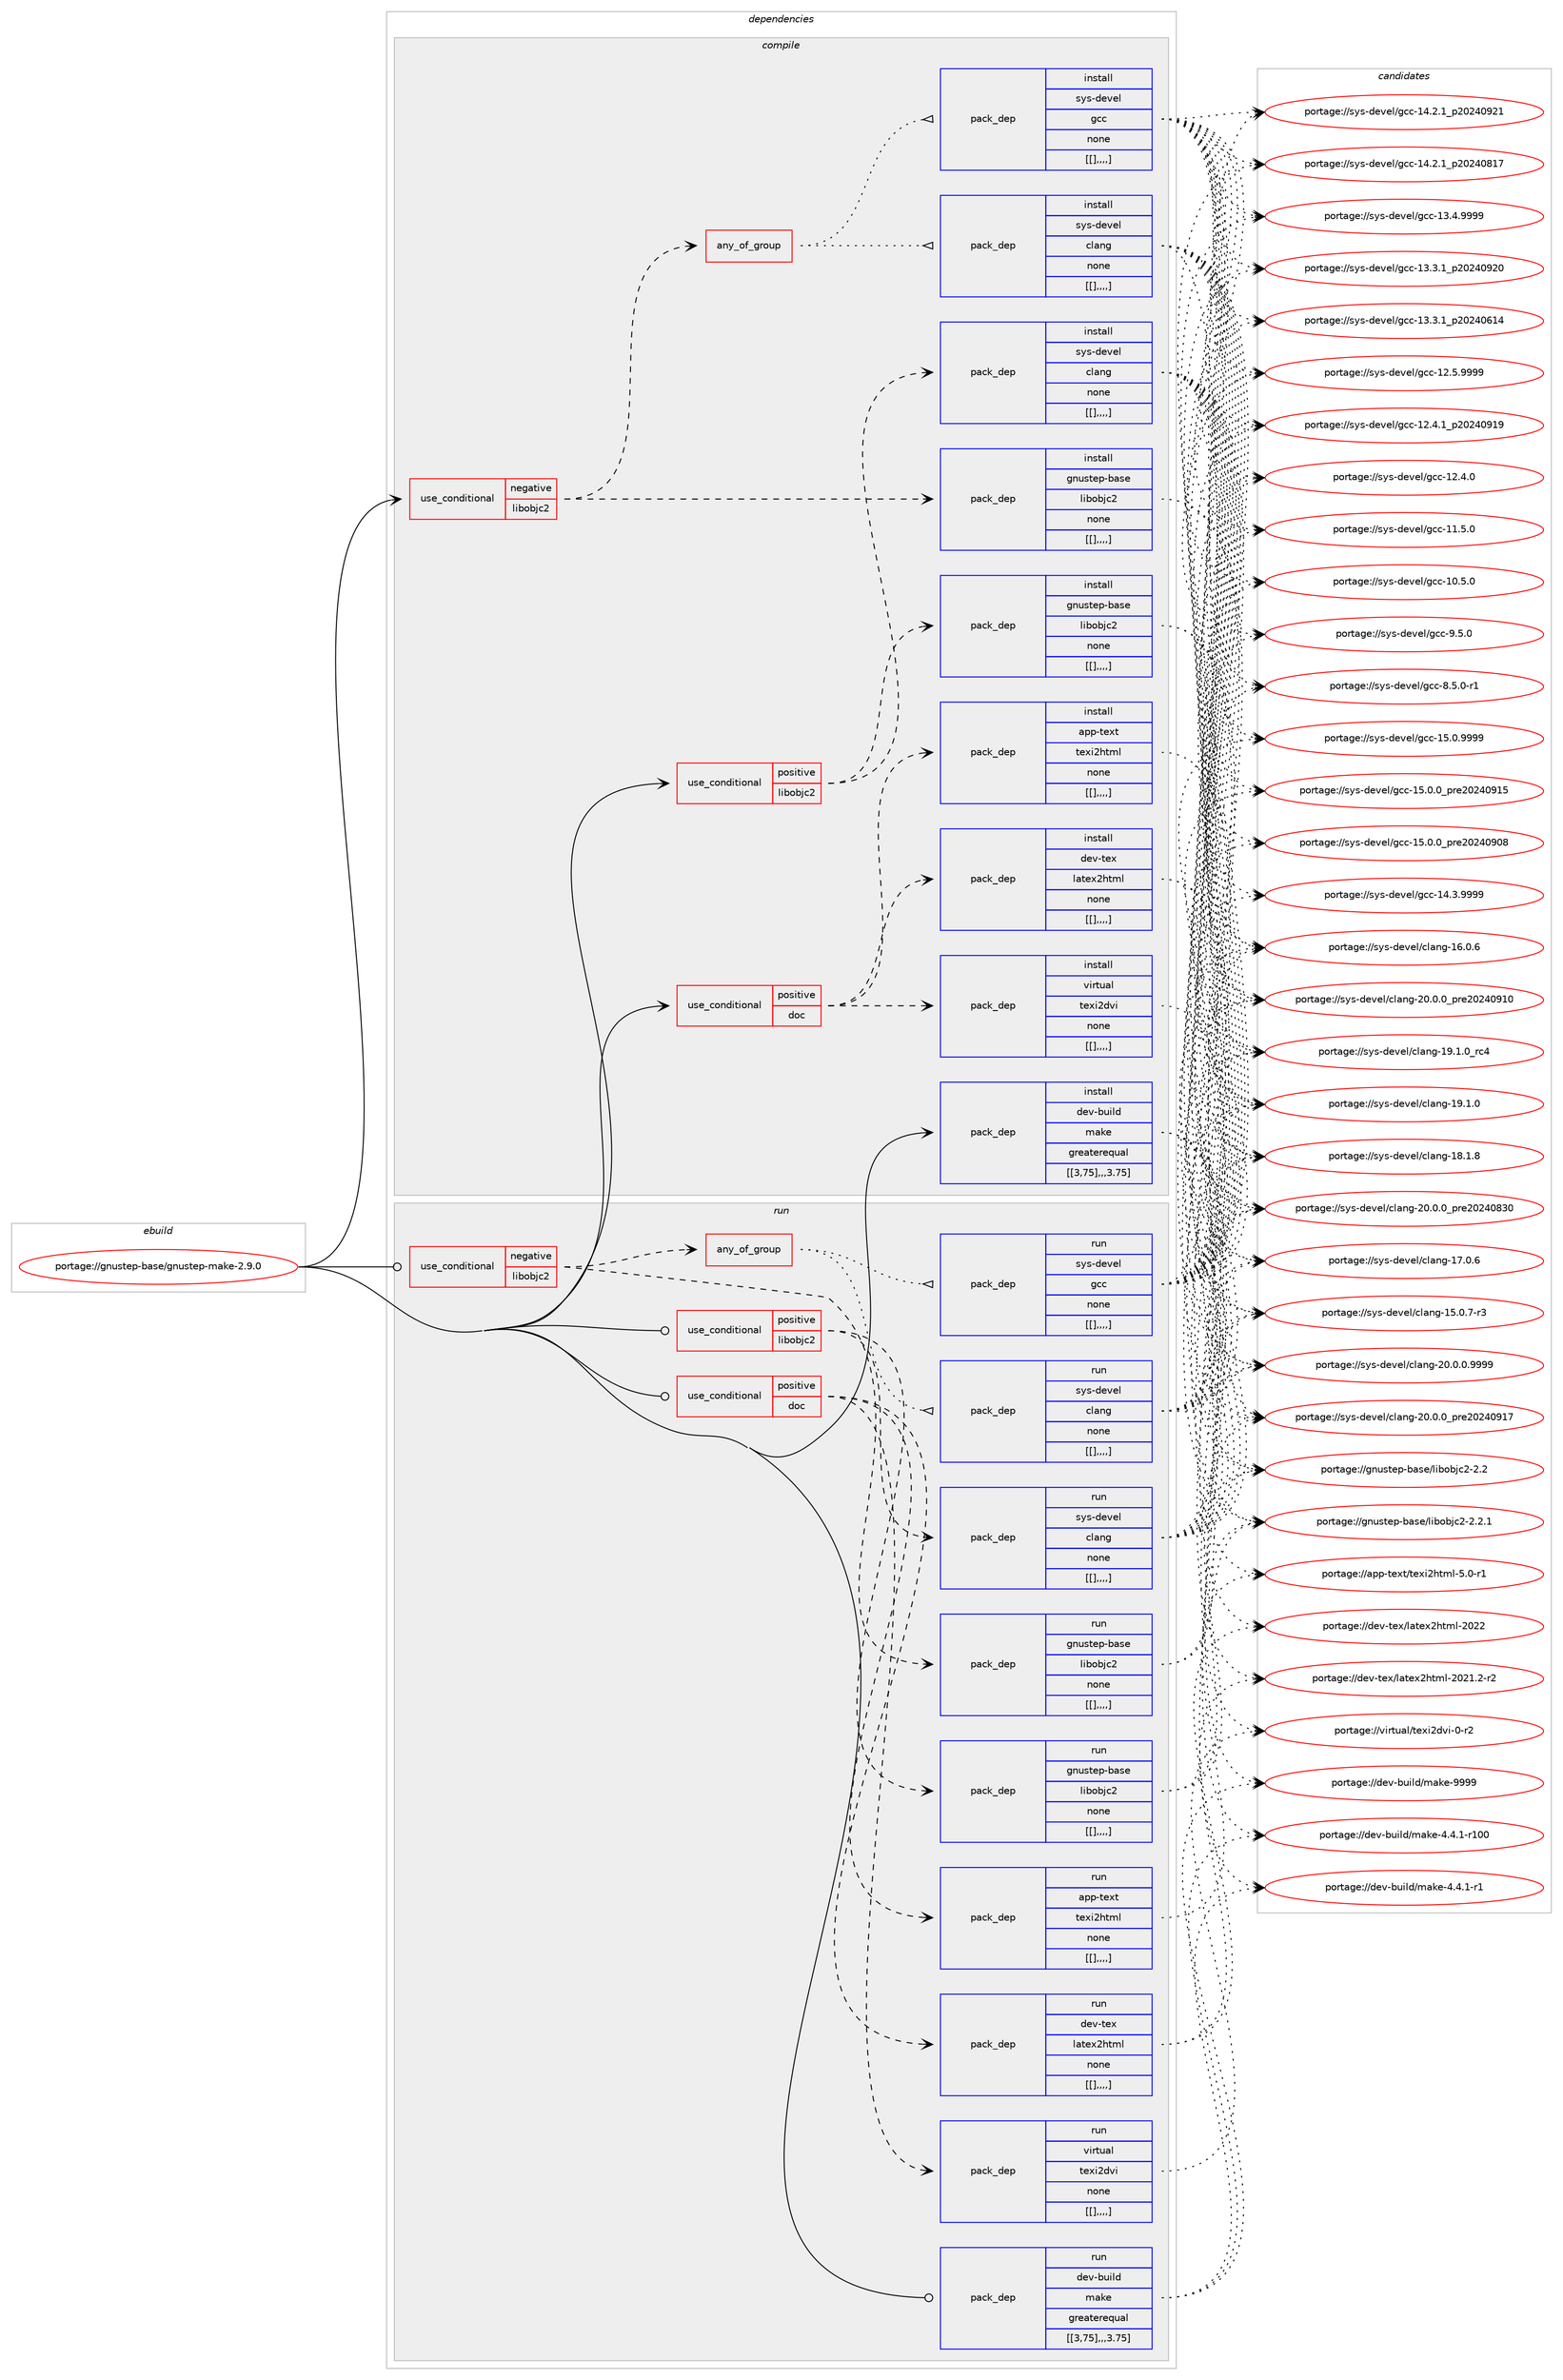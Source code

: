 digraph prolog {

# *************
# Graph options
# *************

newrank=true;
concentrate=true;
compound=true;
graph [rankdir=LR,fontname=Helvetica,fontsize=10,ranksep=1.5];#, ranksep=2.5, nodesep=0.2];
edge  [arrowhead=vee];
node  [fontname=Helvetica,fontsize=10];

# **********
# The ebuild
# **********

subgraph cluster_leftcol {
color=gray;
label=<<i>ebuild</i>>;
id [label="portage://gnustep-base/gnustep-make-2.9.0", color=red, width=4, href="../gnustep-base/gnustep-make-2.9.0.svg"];
}

# ****************
# The dependencies
# ****************

subgraph cluster_midcol {
color=gray;
label=<<i>dependencies</i>>;
subgraph cluster_compile {
fillcolor="#eeeeee";
style=filled;
label=<<i>compile</i>>;
subgraph cond68712 {
dependency247141 [label=<<TABLE BORDER="0" CELLBORDER="1" CELLSPACING="0" CELLPADDING="4"><TR><TD ROWSPAN="3" CELLPADDING="10">use_conditional</TD></TR><TR><TD>negative</TD></TR><TR><TD>libobjc2</TD></TR></TABLE>>, shape=none, color=red];
subgraph pack176902 {
dependency247142 [label=<<TABLE BORDER="0" CELLBORDER="1" CELLSPACING="0" CELLPADDING="4" WIDTH="220"><TR><TD ROWSPAN="6" CELLPADDING="30">pack_dep</TD></TR><TR><TD WIDTH="110">install</TD></TR><TR><TD>gnustep-base</TD></TR><TR><TD>libobjc2</TD></TR><TR><TD>none</TD></TR><TR><TD>[[],,,,]</TD></TR></TABLE>>, shape=none, color=blue];
}
dependency247141:e -> dependency247142:w [weight=20,style="dashed",arrowhead="vee"];
subgraph any1367 {
dependency247143 [label=<<TABLE BORDER="0" CELLBORDER="1" CELLSPACING="0" CELLPADDING="4"><TR><TD CELLPADDING="10">any_of_group</TD></TR></TABLE>>, shape=none, color=red];subgraph pack176903 {
dependency247144 [label=<<TABLE BORDER="0" CELLBORDER="1" CELLSPACING="0" CELLPADDING="4" WIDTH="220"><TR><TD ROWSPAN="6" CELLPADDING="30">pack_dep</TD></TR><TR><TD WIDTH="110">install</TD></TR><TR><TD>sys-devel</TD></TR><TR><TD>gcc</TD></TR><TR><TD>none</TD></TR><TR><TD>[[],,,,]</TD></TR></TABLE>>, shape=none, color=blue];
}
dependency247143:e -> dependency247144:w [weight=20,style="dotted",arrowhead="oinv"];
subgraph pack176904 {
dependency247145 [label=<<TABLE BORDER="0" CELLBORDER="1" CELLSPACING="0" CELLPADDING="4" WIDTH="220"><TR><TD ROWSPAN="6" CELLPADDING="30">pack_dep</TD></TR><TR><TD WIDTH="110">install</TD></TR><TR><TD>sys-devel</TD></TR><TR><TD>clang</TD></TR><TR><TD>none</TD></TR><TR><TD>[[],,,,]</TD></TR></TABLE>>, shape=none, color=blue];
}
dependency247143:e -> dependency247145:w [weight=20,style="dotted",arrowhead="oinv"];
}
dependency247141:e -> dependency247143:w [weight=20,style="dashed",arrowhead="vee"];
}
id:e -> dependency247141:w [weight=20,style="solid",arrowhead="vee"];
subgraph cond68713 {
dependency247146 [label=<<TABLE BORDER="0" CELLBORDER="1" CELLSPACING="0" CELLPADDING="4"><TR><TD ROWSPAN="3" CELLPADDING="10">use_conditional</TD></TR><TR><TD>positive</TD></TR><TR><TD>doc</TD></TR></TABLE>>, shape=none, color=red];
subgraph pack176905 {
dependency247147 [label=<<TABLE BORDER="0" CELLBORDER="1" CELLSPACING="0" CELLPADDING="4" WIDTH="220"><TR><TD ROWSPAN="6" CELLPADDING="30">pack_dep</TD></TR><TR><TD WIDTH="110">install</TD></TR><TR><TD>virtual</TD></TR><TR><TD>texi2dvi</TD></TR><TR><TD>none</TD></TR><TR><TD>[[],,,,]</TD></TR></TABLE>>, shape=none, color=blue];
}
dependency247146:e -> dependency247147:w [weight=20,style="dashed",arrowhead="vee"];
subgraph pack176906 {
dependency247148 [label=<<TABLE BORDER="0" CELLBORDER="1" CELLSPACING="0" CELLPADDING="4" WIDTH="220"><TR><TD ROWSPAN="6" CELLPADDING="30">pack_dep</TD></TR><TR><TD WIDTH="110">install</TD></TR><TR><TD>dev-tex</TD></TR><TR><TD>latex2html</TD></TR><TR><TD>none</TD></TR><TR><TD>[[],,,,]</TD></TR></TABLE>>, shape=none, color=blue];
}
dependency247146:e -> dependency247148:w [weight=20,style="dashed",arrowhead="vee"];
subgraph pack176907 {
dependency247149 [label=<<TABLE BORDER="0" CELLBORDER="1" CELLSPACING="0" CELLPADDING="4" WIDTH="220"><TR><TD ROWSPAN="6" CELLPADDING="30">pack_dep</TD></TR><TR><TD WIDTH="110">install</TD></TR><TR><TD>app-text</TD></TR><TR><TD>texi2html</TD></TR><TR><TD>none</TD></TR><TR><TD>[[],,,,]</TD></TR></TABLE>>, shape=none, color=blue];
}
dependency247146:e -> dependency247149:w [weight=20,style="dashed",arrowhead="vee"];
}
id:e -> dependency247146:w [weight=20,style="solid",arrowhead="vee"];
subgraph cond68714 {
dependency247150 [label=<<TABLE BORDER="0" CELLBORDER="1" CELLSPACING="0" CELLPADDING="4"><TR><TD ROWSPAN="3" CELLPADDING="10">use_conditional</TD></TR><TR><TD>positive</TD></TR><TR><TD>libobjc2</TD></TR></TABLE>>, shape=none, color=red];
subgraph pack176908 {
dependency247151 [label=<<TABLE BORDER="0" CELLBORDER="1" CELLSPACING="0" CELLPADDING="4" WIDTH="220"><TR><TD ROWSPAN="6" CELLPADDING="30">pack_dep</TD></TR><TR><TD WIDTH="110">install</TD></TR><TR><TD>gnustep-base</TD></TR><TR><TD>libobjc2</TD></TR><TR><TD>none</TD></TR><TR><TD>[[],,,,]</TD></TR></TABLE>>, shape=none, color=blue];
}
dependency247150:e -> dependency247151:w [weight=20,style="dashed",arrowhead="vee"];
subgraph pack176909 {
dependency247152 [label=<<TABLE BORDER="0" CELLBORDER="1" CELLSPACING="0" CELLPADDING="4" WIDTH="220"><TR><TD ROWSPAN="6" CELLPADDING="30">pack_dep</TD></TR><TR><TD WIDTH="110">install</TD></TR><TR><TD>sys-devel</TD></TR><TR><TD>clang</TD></TR><TR><TD>none</TD></TR><TR><TD>[[],,,,]</TD></TR></TABLE>>, shape=none, color=blue];
}
dependency247150:e -> dependency247152:w [weight=20,style="dashed",arrowhead="vee"];
}
id:e -> dependency247150:w [weight=20,style="solid",arrowhead="vee"];
subgraph pack176910 {
dependency247153 [label=<<TABLE BORDER="0" CELLBORDER="1" CELLSPACING="0" CELLPADDING="4" WIDTH="220"><TR><TD ROWSPAN="6" CELLPADDING="30">pack_dep</TD></TR><TR><TD WIDTH="110">install</TD></TR><TR><TD>dev-build</TD></TR><TR><TD>make</TD></TR><TR><TD>greaterequal</TD></TR><TR><TD>[[3,75],,,3.75]</TD></TR></TABLE>>, shape=none, color=blue];
}
id:e -> dependency247153:w [weight=20,style="solid",arrowhead="vee"];
}
subgraph cluster_compileandrun {
fillcolor="#eeeeee";
style=filled;
label=<<i>compile and run</i>>;
}
subgraph cluster_run {
fillcolor="#eeeeee";
style=filled;
label=<<i>run</i>>;
subgraph cond68715 {
dependency247154 [label=<<TABLE BORDER="0" CELLBORDER="1" CELLSPACING="0" CELLPADDING="4"><TR><TD ROWSPAN="3" CELLPADDING="10">use_conditional</TD></TR><TR><TD>negative</TD></TR><TR><TD>libobjc2</TD></TR></TABLE>>, shape=none, color=red];
subgraph pack176911 {
dependency247155 [label=<<TABLE BORDER="0" CELLBORDER="1" CELLSPACING="0" CELLPADDING="4" WIDTH="220"><TR><TD ROWSPAN="6" CELLPADDING="30">pack_dep</TD></TR><TR><TD WIDTH="110">run</TD></TR><TR><TD>gnustep-base</TD></TR><TR><TD>libobjc2</TD></TR><TR><TD>none</TD></TR><TR><TD>[[],,,,]</TD></TR></TABLE>>, shape=none, color=blue];
}
dependency247154:e -> dependency247155:w [weight=20,style="dashed",arrowhead="vee"];
subgraph any1368 {
dependency247156 [label=<<TABLE BORDER="0" CELLBORDER="1" CELLSPACING="0" CELLPADDING="4"><TR><TD CELLPADDING="10">any_of_group</TD></TR></TABLE>>, shape=none, color=red];subgraph pack176912 {
dependency247157 [label=<<TABLE BORDER="0" CELLBORDER="1" CELLSPACING="0" CELLPADDING="4" WIDTH="220"><TR><TD ROWSPAN="6" CELLPADDING="30">pack_dep</TD></TR><TR><TD WIDTH="110">run</TD></TR><TR><TD>sys-devel</TD></TR><TR><TD>gcc</TD></TR><TR><TD>none</TD></TR><TR><TD>[[],,,,]</TD></TR></TABLE>>, shape=none, color=blue];
}
dependency247156:e -> dependency247157:w [weight=20,style="dotted",arrowhead="oinv"];
subgraph pack176913 {
dependency247158 [label=<<TABLE BORDER="0" CELLBORDER="1" CELLSPACING="0" CELLPADDING="4" WIDTH="220"><TR><TD ROWSPAN="6" CELLPADDING="30">pack_dep</TD></TR><TR><TD WIDTH="110">run</TD></TR><TR><TD>sys-devel</TD></TR><TR><TD>clang</TD></TR><TR><TD>none</TD></TR><TR><TD>[[],,,,]</TD></TR></TABLE>>, shape=none, color=blue];
}
dependency247156:e -> dependency247158:w [weight=20,style="dotted",arrowhead="oinv"];
}
dependency247154:e -> dependency247156:w [weight=20,style="dashed",arrowhead="vee"];
}
id:e -> dependency247154:w [weight=20,style="solid",arrowhead="odot"];
subgraph cond68716 {
dependency247159 [label=<<TABLE BORDER="0" CELLBORDER="1" CELLSPACING="0" CELLPADDING="4"><TR><TD ROWSPAN="3" CELLPADDING="10">use_conditional</TD></TR><TR><TD>positive</TD></TR><TR><TD>doc</TD></TR></TABLE>>, shape=none, color=red];
subgraph pack176914 {
dependency247160 [label=<<TABLE BORDER="0" CELLBORDER="1" CELLSPACING="0" CELLPADDING="4" WIDTH="220"><TR><TD ROWSPAN="6" CELLPADDING="30">pack_dep</TD></TR><TR><TD WIDTH="110">run</TD></TR><TR><TD>virtual</TD></TR><TR><TD>texi2dvi</TD></TR><TR><TD>none</TD></TR><TR><TD>[[],,,,]</TD></TR></TABLE>>, shape=none, color=blue];
}
dependency247159:e -> dependency247160:w [weight=20,style="dashed",arrowhead="vee"];
subgraph pack176915 {
dependency247161 [label=<<TABLE BORDER="0" CELLBORDER="1" CELLSPACING="0" CELLPADDING="4" WIDTH="220"><TR><TD ROWSPAN="6" CELLPADDING="30">pack_dep</TD></TR><TR><TD WIDTH="110">run</TD></TR><TR><TD>dev-tex</TD></TR><TR><TD>latex2html</TD></TR><TR><TD>none</TD></TR><TR><TD>[[],,,,]</TD></TR></TABLE>>, shape=none, color=blue];
}
dependency247159:e -> dependency247161:w [weight=20,style="dashed",arrowhead="vee"];
subgraph pack176916 {
dependency247162 [label=<<TABLE BORDER="0" CELLBORDER="1" CELLSPACING="0" CELLPADDING="4" WIDTH="220"><TR><TD ROWSPAN="6" CELLPADDING="30">pack_dep</TD></TR><TR><TD WIDTH="110">run</TD></TR><TR><TD>app-text</TD></TR><TR><TD>texi2html</TD></TR><TR><TD>none</TD></TR><TR><TD>[[],,,,]</TD></TR></TABLE>>, shape=none, color=blue];
}
dependency247159:e -> dependency247162:w [weight=20,style="dashed",arrowhead="vee"];
}
id:e -> dependency247159:w [weight=20,style="solid",arrowhead="odot"];
subgraph cond68717 {
dependency247163 [label=<<TABLE BORDER="0" CELLBORDER="1" CELLSPACING="0" CELLPADDING="4"><TR><TD ROWSPAN="3" CELLPADDING="10">use_conditional</TD></TR><TR><TD>positive</TD></TR><TR><TD>libobjc2</TD></TR></TABLE>>, shape=none, color=red];
subgraph pack176917 {
dependency247164 [label=<<TABLE BORDER="0" CELLBORDER="1" CELLSPACING="0" CELLPADDING="4" WIDTH="220"><TR><TD ROWSPAN="6" CELLPADDING="30">pack_dep</TD></TR><TR><TD WIDTH="110">run</TD></TR><TR><TD>gnustep-base</TD></TR><TR><TD>libobjc2</TD></TR><TR><TD>none</TD></TR><TR><TD>[[],,,,]</TD></TR></TABLE>>, shape=none, color=blue];
}
dependency247163:e -> dependency247164:w [weight=20,style="dashed",arrowhead="vee"];
subgraph pack176918 {
dependency247165 [label=<<TABLE BORDER="0" CELLBORDER="1" CELLSPACING="0" CELLPADDING="4" WIDTH="220"><TR><TD ROWSPAN="6" CELLPADDING="30">pack_dep</TD></TR><TR><TD WIDTH="110">run</TD></TR><TR><TD>sys-devel</TD></TR><TR><TD>clang</TD></TR><TR><TD>none</TD></TR><TR><TD>[[],,,,]</TD></TR></TABLE>>, shape=none, color=blue];
}
dependency247163:e -> dependency247165:w [weight=20,style="dashed",arrowhead="vee"];
}
id:e -> dependency247163:w [weight=20,style="solid",arrowhead="odot"];
subgraph pack176919 {
dependency247166 [label=<<TABLE BORDER="0" CELLBORDER="1" CELLSPACING="0" CELLPADDING="4" WIDTH="220"><TR><TD ROWSPAN="6" CELLPADDING="30">pack_dep</TD></TR><TR><TD WIDTH="110">run</TD></TR><TR><TD>dev-build</TD></TR><TR><TD>make</TD></TR><TR><TD>greaterequal</TD></TR><TR><TD>[[3,75],,,3.75]</TD></TR></TABLE>>, shape=none, color=blue];
}
id:e -> dependency247166:w [weight=20,style="solid",arrowhead="odot"];
}
}

# **************
# The candidates
# **************

subgraph cluster_choices {
rank=same;
color=gray;
label=<<i>candidates</i>>;

subgraph choice176902 {
color=black;
nodesep=1;
choice1031101171151161011124598971151014710810598111981069950455046504649 [label="portage://gnustep-base/libobjc2-2.2.1", color=red, width=4,href="../gnustep-base/libobjc2-2.2.1.svg"];
choice103110117115116101112459897115101471081059811198106995045504650 [label="portage://gnustep-base/libobjc2-2.2", color=red, width=4,href="../gnustep-base/libobjc2-2.2.svg"];
dependency247142:e -> choice1031101171151161011124598971151014710810598111981069950455046504649:w [style=dotted,weight="100"];
dependency247142:e -> choice103110117115116101112459897115101471081059811198106995045504650:w [style=dotted,weight="100"];
}
subgraph choice176903 {
color=black;
nodesep=1;
choice1151211154510010111810110847103999945495346484657575757 [label="portage://sys-devel/gcc-15.0.9999", color=red, width=4,href="../sys-devel/gcc-15.0.9999.svg"];
choice1151211154510010111810110847103999945495346484648951121141015048505248574953 [label="portage://sys-devel/gcc-15.0.0_pre20240915", color=red, width=4,href="../sys-devel/gcc-15.0.0_pre20240915.svg"];
choice1151211154510010111810110847103999945495346484648951121141015048505248574856 [label="portage://sys-devel/gcc-15.0.0_pre20240908", color=red, width=4,href="../sys-devel/gcc-15.0.0_pre20240908.svg"];
choice1151211154510010111810110847103999945495246514657575757 [label="portage://sys-devel/gcc-14.3.9999", color=red, width=4,href="../sys-devel/gcc-14.3.9999.svg"];
choice1151211154510010111810110847103999945495246504649951125048505248575049 [label="portage://sys-devel/gcc-14.2.1_p20240921", color=red, width=4,href="../sys-devel/gcc-14.2.1_p20240921.svg"];
choice1151211154510010111810110847103999945495246504649951125048505248564955 [label="portage://sys-devel/gcc-14.2.1_p20240817", color=red, width=4,href="../sys-devel/gcc-14.2.1_p20240817.svg"];
choice1151211154510010111810110847103999945495146524657575757 [label="portage://sys-devel/gcc-13.4.9999", color=red, width=4,href="../sys-devel/gcc-13.4.9999.svg"];
choice1151211154510010111810110847103999945495146514649951125048505248575048 [label="portage://sys-devel/gcc-13.3.1_p20240920", color=red, width=4,href="../sys-devel/gcc-13.3.1_p20240920.svg"];
choice1151211154510010111810110847103999945495146514649951125048505248544952 [label="portage://sys-devel/gcc-13.3.1_p20240614", color=red, width=4,href="../sys-devel/gcc-13.3.1_p20240614.svg"];
choice1151211154510010111810110847103999945495046534657575757 [label="portage://sys-devel/gcc-12.5.9999", color=red, width=4,href="../sys-devel/gcc-12.5.9999.svg"];
choice1151211154510010111810110847103999945495046524649951125048505248574957 [label="portage://sys-devel/gcc-12.4.1_p20240919", color=red, width=4,href="../sys-devel/gcc-12.4.1_p20240919.svg"];
choice1151211154510010111810110847103999945495046524648 [label="portage://sys-devel/gcc-12.4.0", color=red, width=4,href="../sys-devel/gcc-12.4.0.svg"];
choice1151211154510010111810110847103999945494946534648 [label="portage://sys-devel/gcc-11.5.0", color=red, width=4,href="../sys-devel/gcc-11.5.0.svg"];
choice1151211154510010111810110847103999945494846534648 [label="portage://sys-devel/gcc-10.5.0", color=red, width=4,href="../sys-devel/gcc-10.5.0.svg"];
choice11512111545100101118101108471039999455746534648 [label="portage://sys-devel/gcc-9.5.0", color=red, width=4,href="../sys-devel/gcc-9.5.0.svg"];
choice115121115451001011181011084710399994556465346484511449 [label="portage://sys-devel/gcc-8.5.0-r1", color=red, width=4,href="../sys-devel/gcc-8.5.0-r1.svg"];
dependency247144:e -> choice1151211154510010111810110847103999945495346484657575757:w [style=dotted,weight="100"];
dependency247144:e -> choice1151211154510010111810110847103999945495346484648951121141015048505248574953:w [style=dotted,weight="100"];
dependency247144:e -> choice1151211154510010111810110847103999945495346484648951121141015048505248574856:w [style=dotted,weight="100"];
dependency247144:e -> choice1151211154510010111810110847103999945495246514657575757:w [style=dotted,weight="100"];
dependency247144:e -> choice1151211154510010111810110847103999945495246504649951125048505248575049:w [style=dotted,weight="100"];
dependency247144:e -> choice1151211154510010111810110847103999945495246504649951125048505248564955:w [style=dotted,weight="100"];
dependency247144:e -> choice1151211154510010111810110847103999945495146524657575757:w [style=dotted,weight="100"];
dependency247144:e -> choice1151211154510010111810110847103999945495146514649951125048505248575048:w [style=dotted,weight="100"];
dependency247144:e -> choice1151211154510010111810110847103999945495146514649951125048505248544952:w [style=dotted,weight="100"];
dependency247144:e -> choice1151211154510010111810110847103999945495046534657575757:w [style=dotted,weight="100"];
dependency247144:e -> choice1151211154510010111810110847103999945495046524649951125048505248574957:w [style=dotted,weight="100"];
dependency247144:e -> choice1151211154510010111810110847103999945495046524648:w [style=dotted,weight="100"];
dependency247144:e -> choice1151211154510010111810110847103999945494946534648:w [style=dotted,weight="100"];
dependency247144:e -> choice1151211154510010111810110847103999945494846534648:w [style=dotted,weight="100"];
dependency247144:e -> choice11512111545100101118101108471039999455746534648:w [style=dotted,weight="100"];
dependency247144:e -> choice115121115451001011181011084710399994556465346484511449:w [style=dotted,weight="100"];
}
subgraph choice176904 {
color=black;
nodesep=1;
choice11512111545100101118101108479910897110103455048464846484657575757 [label="portage://sys-devel/clang-20.0.0.9999", color=red, width=4,href="../sys-devel/clang-20.0.0.9999.svg"];
choice1151211154510010111810110847991089711010345504846484648951121141015048505248574955 [label="portage://sys-devel/clang-20.0.0_pre20240917", color=red, width=4,href="../sys-devel/clang-20.0.0_pre20240917.svg"];
choice1151211154510010111810110847991089711010345504846484648951121141015048505248574948 [label="portage://sys-devel/clang-20.0.0_pre20240910", color=red, width=4,href="../sys-devel/clang-20.0.0_pre20240910.svg"];
choice1151211154510010111810110847991089711010345504846484648951121141015048505248565148 [label="portage://sys-devel/clang-20.0.0_pre20240830", color=red, width=4,href="../sys-devel/clang-20.0.0_pre20240830.svg"];
choice1151211154510010111810110847991089711010345495746494648951149952 [label="portage://sys-devel/clang-19.1.0_rc4", color=red, width=4,href="../sys-devel/clang-19.1.0_rc4.svg"];
choice1151211154510010111810110847991089711010345495746494648 [label="portage://sys-devel/clang-19.1.0", color=red, width=4,href="../sys-devel/clang-19.1.0.svg"];
choice1151211154510010111810110847991089711010345495646494656 [label="portage://sys-devel/clang-18.1.8", color=red, width=4,href="../sys-devel/clang-18.1.8.svg"];
choice1151211154510010111810110847991089711010345495546484654 [label="portage://sys-devel/clang-17.0.6", color=red, width=4,href="../sys-devel/clang-17.0.6.svg"];
choice1151211154510010111810110847991089711010345495446484654 [label="portage://sys-devel/clang-16.0.6", color=red, width=4,href="../sys-devel/clang-16.0.6.svg"];
choice11512111545100101118101108479910897110103454953464846554511451 [label="portage://sys-devel/clang-15.0.7-r3", color=red, width=4,href="../sys-devel/clang-15.0.7-r3.svg"];
dependency247145:e -> choice11512111545100101118101108479910897110103455048464846484657575757:w [style=dotted,weight="100"];
dependency247145:e -> choice1151211154510010111810110847991089711010345504846484648951121141015048505248574955:w [style=dotted,weight="100"];
dependency247145:e -> choice1151211154510010111810110847991089711010345504846484648951121141015048505248574948:w [style=dotted,weight="100"];
dependency247145:e -> choice1151211154510010111810110847991089711010345504846484648951121141015048505248565148:w [style=dotted,weight="100"];
dependency247145:e -> choice1151211154510010111810110847991089711010345495746494648951149952:w [style=dotted,weight="100"];
dependency247145:e -> choice1151211154510010111810110847991089711010345495746494648:w [style=dotted,weight="100"];
dependency247145:e -> choice1151211154510010111810110847991089711010345495646494656:w [style=dotted,weight="100"];
dependency247145:e -> choice1151211154510010111810110847991089711010345495546484654:w [style=dotted,weight="100"];
dependency247145:e -> choice1151211154510010111810110847991089711010345495446484654:w [style=dotted,weight="100"];
dependency247145:e -> choice11512111545100101118101108479910897110103454953464846554511451:w [style=dotted,weight="100"];
}
subgraph choice176905 {
color=black;
nodesep=1;
choice11810511411611797108471161011201055010011810545484511450 [label="portage://virtual/texi2dvi-0-r2", color=red, width=4,href="../virtual/texi2dvi-0-r2.svg"];
dependency247147:e -> choice11810511411611797108471161011201055010011810545484511450:w [style=dotted,weight="100"];
}
subgraph choice176906 {
color=black;
nodesep=1;
choice100101118451161011204710897116101120501041161091084550485050 [label="portage://dev-tex/latex2html-2022", color=red, width=4,href="../dev-tex/latex2html-2022.svg"];
choice10010111845116101120471089711610112050104116109108455048504946504511450 [label="portage://dev-tex/latex2html-2021.2-r2", color=red, width=4,href="../dev-tex/latex2html-2021.2-r2.svg"];
dependency247148:e -> choice100101118451161011204710897116101120501041161091084550485050:w [style=dotted,weight="100"];
dependency247148:e -> choice10010111845116101120471089711610112050104116109108455048504946504511450:w [style=dotted,weight="100"];
}
subgraph choice176907 {
color=black;
nodesep=1;
choice97112112451161011201164711610112010550104116109108455346484511449 [label="portage://app-text/texi2html-5.0-r1", color=red, width=4,href="../app-text/texi2html-5.0-r1.svg"];
dependency247149:e -> choice97112112451161011201164711610112010550104116109108455346484511449:w [style=dotted,weight="100"];
}
subgraph choice176908 {
color=black;
nodesep=1;
choice1031101171151161011124598971151014710810598111981069950455046504649 [label="portage://gnustep-base/libobjc2-2.2.1", color=red, width=4,href="../gnustep-base/libobjc2-2.2.1.svg"];
choice103110117115116101112459897115101471081059811198106995045504650 [label="portage://gnustep-base/libobjc2-2.2", color=red, width=4,href="../gnustep-base/libobjc2-2.2.svg"];
dependency247151:e -> choice1031101171151161011124598971151014710810598111981069950455046504649:w [style=dotted,weight="100"];
dependency247151:e -> choice103110117115116101112459897115101471081059811198106995045504650:w [style=dotted,weight="100"];
}
subgraph choice176909 {
color=black;
nodesep=1;
choice11512111545100101118101108479910897110103455048464846484657575757 [label="portage://sys-devel/clang-20.0.0.9999", color=red, width=4,href="../sys-devel/clang-20.0.0.9999.svg"];
choice1151211154510010111810110847991089711010345504846484648951121141015048505248574955 [label="portage://sys-devel/clang-20.0.0_pre20240917", color=red, width=4,href="../sys-devel/clang-20.0.0_pre20240917.svg"];
choice1151211154510010111810110847991089711010345504846484648951121141015048505248574948 [label="portage://sys-devel/clang-20.0.0_pre20240910", color=red, width=4,href="../sys-devel/clang-20.0.0_pre20240910.svg"];
choice1151211154510010111810110847991089711010345504846484648951121141015048505248565148 [label="portage://sys-devel/clang-20.0.0_pre20240830", color=red, width=4,href="../sys-devel/clang-20.0.0_pre20240830.svg"];
choice1151211154510010111810110847991089711010345495746494648951149952 [label="portage://sys-devel/clang-19.1.0_rc4", color=red, width=4,href="../sys-devel/clang-19.1.0_rc4.svg"];
choice1151211154510010111810110847991089711010345495746494648 [label="portage://sys-devel/clang-19.1.0", color=red, width=4,href="../sys-devel/clang-19.1.0.svg"];
choice1151211154510010111810110847991089711010345495646494656 [label="portage://sys-devel/clang-18.1.8", color=red, width=4,href="../sys-devel/clang-18.1.8.svg"];
choice1151211154510010111810110847991089711010345495546484654 [label="portage://sys-devel/clang-17.0.6", color=red, width=4,href="../sys-devel/clang-17.0.6.svg"];
choice1151211154510010111810110847991089711010345495446484654 [label="portage://sys-devel/clang-16.0.6", color=red, width=4,href="../sys-devel/clang-16.0.6.svg"];
choice11512111545100101118101108479910897110103454953464846554511451 [label="portage://sys-devel/clang-15.0.7-r3", color=red, width=4,href="../sys-devel/clang-15.0.7-r3.svg"];
dependency247152:e -> choice11512111545100101118101108479910897110103455048464846484657575757:w [style=dotted,weight="100"];
dependency247152:e -> choice1151211154510010111810110847991089711010345504846484648951121141015048505248574955:w [style=dotted,weight="100"];
dependency247152:e -> choice1151211154510010111810110847991089711010345504846484648951121141015048505248574948:w [style=dotted,weight="100"];
dependency247152:e -> choice1151211154510010111810110847991089711010345504846484648951121141015048505248565148:w [style=dotted,weight="100"];
dependency247152:e -> choice1151211154510010111810110847991089711010345495746494648951149952:w [style=dotted,weight="100"];
dependency247152:e -> choice1151211154510010111810110847991089711010345495746494648:w [style=dotted,weight="100"];
dependency247152:e -> choice1151211154510010111810110847991089711010345495646494656:w [style=dotted,weight="100"];
dependency247152:e -> choice1151211154510010111810110847991089711010345495546484654:w [style=dotted,weight="100"];
dependency247152:e -> choice1151211154510010111810110847991089711010345495446484654:w [style=dotted,weight="100"];
dependency247152:e -> choice11512111545100101118101108479910897110103454953464846554511451:w [style=dotted,weight="100"];
}
subgraph choice176910 {
color=black;
nodesep=1;
choice100101118459811710510810047109971071014557575757 [label="portage://dev-build/make-9999", color=red, width=4,href="../dev-build/make-9999.svg"];
choice1001011184598117105108100471099710710145524652464945114494848 [label="portage://dev-build/make-4.4.1-r100", color=red, width=4,href="../dev-build/make-4.4.1-r100.svg"];
choice100101118459811710510810047109971071014552465246494511449 [label="portage://dev-build/make-4.4.1-r1", color=red, width=4,href="../dev-build/make-4.4.1-r1.svg"];
dependency247153:e -> choice100101118459811710510810047109971071014557575757:w [style=dotted,weight="100"];
dependency247153:e -> choice1001011184598117105108100471099710710145524652464945114494848:w [style=dotted,weight="100"];
dependency247153:e -> choice100101118459811710510810047109971071014552465246494511449:w [style=dotted,weight="100"];
}
subgraph choice176911 {
color=black;
nodesep=1;
choice1031101171151161011124598971151014710810598111981069950455046504649 [label="portage://gnustep-base/libobjc2-2.2.1", color=red, width=4,href="../gnustep-base/libobjc2-2.2.1.svg"];
choice103110117115116101112459897115101471081059811198106995045504650 [label="portage://gnustep-base/libobjc2-2.2", color=red, width=4,href="../gnustep-base/libobjc2-2.2.svg"];
dependency247155:e -> choice1031101171151161011124598971151014710810598111981069950455046504649:w [style=dotted,weight="100"];
dependency247155:e -> choice103110117115116101112459897115101471081059811198106995045504650:w [style=dotted,weight="100"];
}
subgraph choice176912 {
color=black;
nodesep=1;
choice1151211154510010111810110847103999945495346484657575757 [label="portage://sys-devel/gcc-15.0.9999", color=red, width=4,href="../sys-devel/gcc-15.0.9999.svg"];
choice1151211154510010111810110847103999945495346484648951121141015048505248574953 [label="portage://sys-devel/gcc-15.0.0_pre20240915", color=red, width=4,href="../sys-devel/gcc-15.0.0_pre20240915.svg"];
choice1151211154510010111810110847103999945495346484648951121141015048505248574856 [label="portage://sys-devel/gcc-15.0.0_pre20240908", color=red, width=4,href="../sys-devel/gcc-15.0.0_pre20240908.svg"];
choice1151211154510010111810110847103999945495246514657575757 [label="portage://sys-devel/gcc-14.3.9999", color=red, width=4,href="../sys-devel/gcc-14.3.9999.svg"];
choice1151211154510010111810110847103999945495246504649951125048505248575049 [label="portage://sys-devel/gcc-14.2.1_p20240921", color=red, width=4,href="../sys-devel/gcc-14.2.1_p20240921.svg"];
choice1151211154510010111810110847103999945495246504649951125048505248564955 [label="portage://sys-devel/gcc-14.2.1_p20240817", color=red, width=4,href="../sys-devel/gcc-14.2.1_p20240817.svg"];
choice1151211154510010111810110847103999945495146524657575757 [label="portage://sys-devel/gcc-13.4.9999", color=red, width=4,href="../sys-devel/gcc-13.4.9999.svg"];
choice1151211154510010111810110847103999945495146514649951125048505248575048 [label="portage://sys-devel/gcc-13.3.1_p20240920", color=red, width=4,href="../sys-devel/gcc-13.3.1_p20240920.svg"];
choice1151211154510010111810110847103999945495146514649951125048505248544952 [label="portage://sys-devel/gcc-13.3.1_p20240614", color=red, width=4,href="../sys-devel/gcc-13.3.1_p20240614.svg"];
choice1151211154510010111810110847103999945495046534657575757 [label="portage://sys-devel/gcc-12.5.9999", color=red, width=4,href="../sys-devel/gcc-12.5.9999.svg"];
choice1151211154510010111810110847103999945495046524649951125048505248574957 [label="portage://sys-devel/gcc-12.4.1_p20240919", color=red, width=4,href="../sys-devel/gcc-12.4.1_p20240919.svg"];
choice1151211154510010111810110847103999945495046524648 [label="portage://sys-devel/gcc-12.4.0", color=red, width=4,href="../sys-devel/gcc-12.4.0.svg"];
choice1151211154510010111810110847103999945494946534648 [label="portage://sys-devel/gcc-11.5.0", color=red, width=4,href="../sys-devel/gcc-11.5.0.svg"];
choice1151211154510010111810110847103999945494846534648 [label="portage://sys-devel/gcc-10.5.0", color=red, width=4,href="../sys-devel/gcc-10.5.0.svg"];
choice11512111545100101118101108471039999455746534648 [label="portage://sys-devel/gcc-9.5.0", color=red, width=4,href="../sys-devel/gcc-9.5.0.svg"];
choice115121115451001011181011084710399994556465346484511449 [label="portage://sys-devel/gcc-8.5.0-r1", color=red, width=4,href="../sys-devel/gcc-8.5.0-r1.svg"];
dependency247157:e -> choice1151211154510010111810110847103999945495346484657575757:w [style=dotted,weight="100"];
dependency247157:e -> choice1151211154510010111810110847103999945495346484648951121141015048505248574953:w [style=dotted,weight="100"];
dependency247157:e -> choice1151211154510010111810110847103999945495346484648951121141015048505248574856:w [style=dotted,weight="100"];
dependency247157:e -> choice1151211154510010111810110847103999945495246514657575757:w [style=dotted,weight="100"];
dependency247157:e -> choice1151211154510010111810110847103999945495246504649951125048505248575049:w [style=dotted,weight="100"];
dependency247157:e -> choice1151211154510010111810110847103999945495246504649951125048505248564955:w [style=dotted,weight="100"];
dependency247157:e -> choice1151211154510010111810110847103999945495146524657575757:w [style=dotted,weight="100"];
dependency247157:e -> choice1151211154510010111810110847103999945495146514649951125048505248575048:w [style=dotted,weight="100"];
dependency247157:e -> choice1151211154510010111810110847103999945495146514649951125048505248544952:w [style=dotted,weight="100"];
dependency247157:e -> choice1151211154510010111810110847103999945495046534657575757:w [style=dotted,weight="100"];
dependency247157:e -> choice1151211154510010111810110847103999945495046524649951125048505248574957:w [style=dotted,weight="100"];
dependency247157:e -> choice1151211154510010111810110847103999945495046524648:w [style=dotted,weight="100"];
dependency247157:e -> choice1151211154510010111810110847103999945494946534648:w [style=dotted,weight="100"];
dependency247157:e -> choice1151211154510010111810110847103999945494846534648:w [style=dotted,weight="100"];
dependency247157:e -> choice11512111545100101118101108471039999455746534648:w [style=dotted,weight="100"];
dependency247157:e -> choice115121115451001011181011084710399994556465346484511449:w [style=dotted,weight="100"];
}
subgraph choice176913 {
color=black;
nodesep=1;
choice11512111545100101118101108479910897110103455048464846484657575757 [label="portage://sys-devel/clang-20.0.0.9999", color=red, width=4,href="../sys-devel/clang-20.0.0.9999.svg"];
choice1151211154510010111810110847991089711010345504846484648951121141015048505248574955 [label="portage://sys-devel/clang-20.0.0_pre20240917", color=red, width=4,href="../sys-devel/clang-20.0.0_pre20240917.svg"];
choice1151211154510010111810110847991089711010345504846484648951121141015048505248574948 [label="portage://sys-devel/clang-20.0.0_pre20240910", color=red, width=4,href="../sys-devel/clang-20.0.0_pre20240910.svg"];
choice1151211154510010111810110847991089711010345504846484648951121141015048505248565148 [label="portage://sys-devel/clang-20.0.0_pre20240830", color=red, width=4,href="../sys-devel/clang-20.0.0_pre20240830.svg"];
choice1151211154510010111810110847991089711010345495746494648951149952 [label="portage://sys-devel/clang-19.1.0_rc4", color=red, width=4,href="../sys-devel/clang-19.1.0_rc4.svg"];
choice1151211154510010111810110847991089711010345495746494648 [label="portage://sys-devel/clang-19.1.0", color=red, width=4,href="../sys-devel/clang-19.1.0.svg"];
choice1151211154510010111810110847991089711010345495646494656 [label="portage://sys-devel/clang-18.1.8", color=red, width=4,href="../sys-devel/clang-18.1.8.svg"];
choice1151211154510010111810110847991089711010345495546484654 [label="portage://sys-devel/clang-17.0.6", color=red, width=4,href="../sys-devel/clang-17.0.6.svg"];
choice1151211154510010111810110847991089711010345495446484654 [label="portage://sys-devel/clang-16.0.6", color=red, width=4,href="../sys-devel/clang-16.0.6.svg"];
choice11512111545100101118101108479910897110103454953464846554511451 [label="portage://sys-devel/clang-15.0.7-r3", color=red, width=4,href="../sys-devel/clang-15.0.7-r3.svg"];
dependency247158:e -> choice11512111545100101118101108479910897110103455048464846484657575757:w [style=dotted,weight="100"];
dependency247158:e -> choice1151211154510010111810110847991089711010345504846484648951121141015048505248574955:w [style=dotted,weight="100"];
dependency247158:e -> choice1151211154510010111810110847991089711010345504846484648951121141015048505248574948:w [style=dotted,weight="100"];
dependency247158:e -> choice1151211154510010111810110847991089711010345504846484648951121141015048505248565148:w [style=dotted,weight="100"];
dependency247158:e -> choice1151211154510010111810110847991089711010345495746494648951149952:w [style=dotted,weight="100"];
dependency247158:e -> choice1151211154510010111810110847991089711010345495746494648:w [style=dotted,weight="100"];
dependency247158:e -> choice1151211154510010111810110847991089711010345495646494656:w [style=dotted,weight="100"];
dependency247158:e -> choice1151211154510010111810110847991089711010345495546484654:w [style=dotted,weight="100"];
dependency247158:e -> choice1151211154510010111810110847991089711010345495446484654:w [style=dotted,weight="100"];
dependency247158:e -> choice11512111545100101118101108479910897110103454953464846554511451:w [style=dotted,weight="100"];
}
subgraph choice176914 {
color=black;
nodesep=1;
choice11810511411611797108471161011201055010011810545484511450 [label="portage://virtual/texi2dvi-0-r2", color=red, width=4,href="../virtual/texi2dvi-0-r2.svg"];
dependency247160:e -> choice11810511411611797108471161011201055010011810545484511450:w [style=dotted,weight="100"];
}
subgraph choice176915 {
color=black;
nodesep=1;
choice100101118451161011204710897116101120501041161091084550485050 [label="portage://dev-tex/latex2html-2022", color=red, width=4,href="../dev-tex/latex2html-2022.svg"];
choice10010111845116101120471089711610112050104116109108455048504946504511450 [label="portage://dev-tex/latex2html-2021.2-r2", color=red, width=4,href="../dev-tex/latex2html-2021.2-r2.svg"];
dependency247161:e -> choice100101118451161011204710897116101120501041161091084550485050:w [style=dotted,weight="100"];
dependency247161:e -> choice10010111845116101120471089711610112050104116109108455048504946504511450:w [style=dotted,weight="100"];
}
subgraph choice176916 {
color=black;
nodesep=1;
choice97112112451161011201164711610112010550104116109108455346484511449 [label="portage://app-text/texi2html-5.0-r1", color=red, width=4,href="../app-text/texi2html-5.0-r1.svg"];
dependency247162:e -> choice97112112451161011201164711610112010550104116109108455346484511449:w [style=dotted,weight="100"];
}
subgraph choice176917 {
color=black;
nodesep=1;
choice1031101171151161011124598971151014710810598111981069950455046504649 [label="portage://gnustep-base/libobjc2-2.2.1", color=red, width=4,href="../gnustep-base/libobjc2-2.2.1.svg"];
choice103110117115116101112459897115101471081059811198106995045504650 [label="portage://gnustep-base/libobjc2-2.2", color=red, width=4,href="../gnustep-base/libobjc2-2.2.svg"];
dependency247164:e -> choice1031101171151161011124598971151014710810598111981069950455046504649:w [style=dotted,weight="100"];
dependency247164:e -> choice103110117115116101112459897115101471081059811198106995045504650:w [style=dotted,weight="100"];
}
subgraph choice176918 {
color=black;
nodesep=1;
choice11512111545100101118101108479910897110103455048464846484657575757 [label="portage://sys-devel/clang-20.0.0.9999", color=red, width=4,href="../sys-devel/clang-20.0.0.9999.svg"];
choice1151211154510010111810110847991089711010345504846484648951121141015048505248574955 [label="portage://sys-devel/clang-20.0.0_pre20240917", color=red, width=4,href="../sys-devel/clang-20.0.0_pre20240917.svg"];
choice1151211154510010111810110847991089711010345504846484648951121141015048505248574948 [label="portage://sys-devel/clang-20.0.0_pre20240910", color=red, width=4,href="../sys-devel/clang-20.0.0_pre20240910.svg"];
choice1151211154510010111810110847991089711010345504846484648951121141015048505248565148 [label="portage://sys-devel/clang-20.0.0_pre20240830", color=red, width=4,href="../sys-devel/clang-20.0.0_pre20240830.svg"];
choice1151211154510010111810110847991089711010345495746494648951149952 [label="portage://sys-devel/clang-19.1.0_rc4", color=red, width=4,href="../sys-devel/clang-19.1.0_rc4.svg"];
choice1151211154510010111810110847991089711010345495746494648 [label="portage://sys-devel/clang-19.1.0", color=red, width=4,href="../sys-devel/clang-19.1.0.svg"];
choice1151211154510010111810110847991089711010345495646494656 [label="portage://sys-devel/clang-18.1.8", color=red, width=4,href="../sys-devel/clang-18.1.8.svg"];
choice1151211154510010111810110847991089711010345495546484654 [label="portage://sys-devel/clang-17.0.6", color=red, width=4,href="../sys-devel/clang-17.0.6.svg"];
choice1151211154510010111810110847991089711010345495446484654 [label="portage://sys-devel/clang-16.0.6", color=red, width=4,href="../sys-devel/clang-16.0.6.svg"];
choice11512111545100101118101108479910897110103454953464846554511451 [label="portage://sys-devel/clang-15.0.7-r3", color=red, width=4,href="../sys-devel/clang-15.0.7-r3.svg"];
dependency247165:e -> choice11512111545100101118101108479910897110103455048464846484657575757:w [style=dotted,weight="100"];
dependency247165:e -> choice1151211154510010111810110847991089711010345504846484648951121141015048505248574955:w [style=dotted,weight="100"];
dependency247165:e -> choice1151211154510010111810110847991089711010345504846484648951121141015048505248574948:w [style=dotted,weight="100"];
dependency247165:e -> choice1151211154510010111810110847991089711010345504846484648951121141015048505248565148:w [style=dotted,weight="100"];
dependency247165:e -> choice1151211154510010111810110847991089711010345495746494648951149952:w [style=dotted,weight="100"];
dependency247165:e -> choice1151211154510010111810110847991089711010345495746494648:w [style=dotted,weight="100"];
dependency247165:e -> choice1151211154510010111810110847991089711010345495646494656:w [style=dotted,weight="100"];
dependency247165:e -> choice1151211154510010111810110847991089711010345495546484654:w [style=dotted,weight="100"];
dependency247165:e -> choice1151211154510010111810110847991089711010345495446484654:w [style=dotted,weight="100"];
dependency247165:e -> choice11512111545100101118101108479910897110103454953464846554511451:w [style=dotted,weight="100"];
}
subgraph choice176919 {
color=black;
nodesep=1;
choice100101118459811710510810047109971071014557575757 [label="portage://dev-build/make-9999", color=red, width=4,href="../dev-build/make-9999.svg"];
choice1001011184598117105108100471099710710145524652464945114494848 [label="portage://dev-build/make-4.4.1-r100", color=red, width=4,href="../dev-build/make-4.4.1-r100.svg"];
choice100101118459811710510810047109971071014552465246494511449 [label="portage://dev-build/make-4.4.1-r1", color=red, width=4,href="../dev-build/make-4.4.1-r1.svg"];
dependency247166:e -> choice100101118459811710510810047109971071014557575757:w [style=dotted,weight="100"];
dependency247166:e -> choice1001011184598117105108100471099710710145524652464945114494848:w [style=dotted,weight="100"];
dependency247166:e -> choice100101118459811710510810047109971071014552465246494511449:w [style=dotted,weight="100"];
}
}

}
